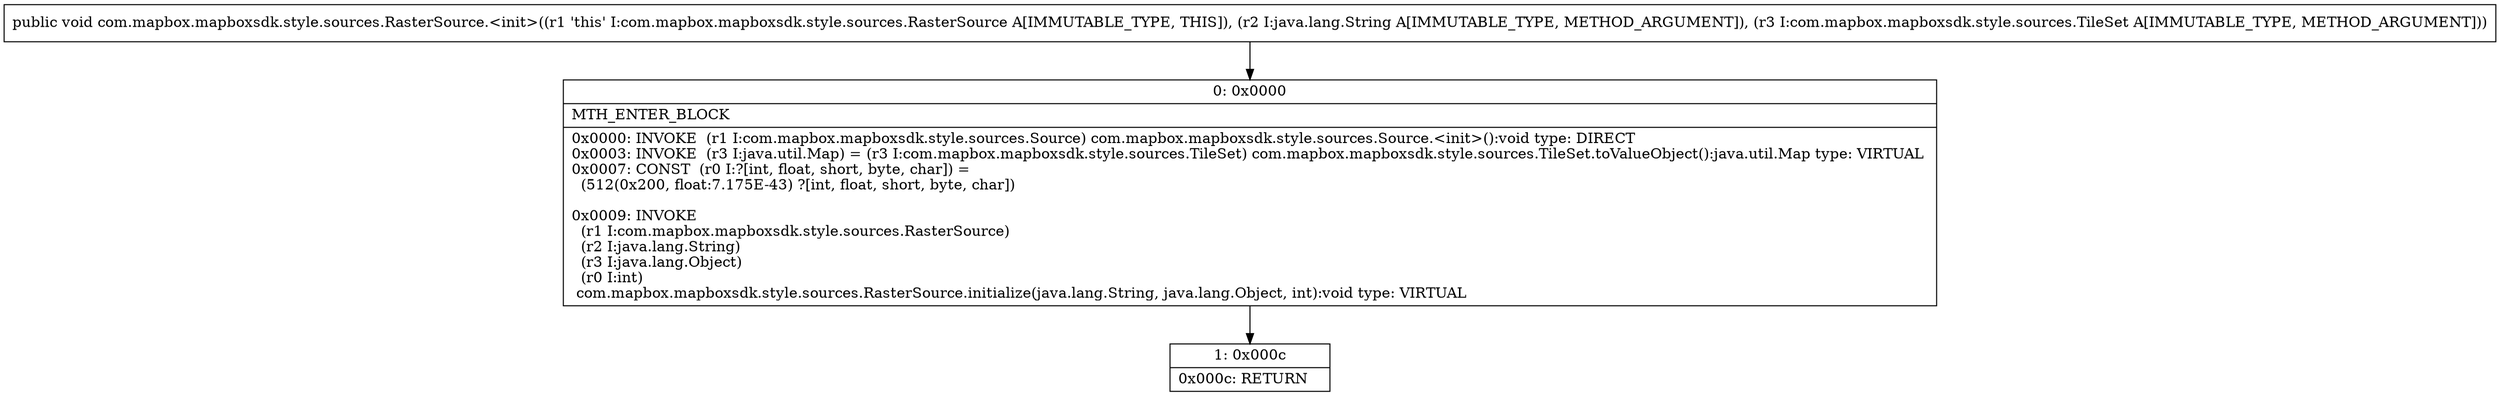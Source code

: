 digraph "CFG forcom.mapbox.mapboxsdk.style.sources.RasterSource.\<init\>(Ljava\/lang\/String;Lcom\/mapbox\/mapboxsdk\/style\/sources\/TileSet;)V" {
Node_0 [shape=record,label="{0\:\ 0x0000|MTH_ENTER_BLOCK\l|0x0000: INVOKE  (r1 I:com.mapbox.mapboxsdk.style.sources.Source) com.mapbox.mapboxsdk.style.sources.Source.\<init\>():void type: DIRECT \l0x0003: INVOKE  (r3 I:java.util.Map) = (r3 I:com.mapbox.mapboxsdk.style.sources.TileSet) com.mapbox.mapboxsdk.style.sources.TileSet.toValueObject():java.util.Map type: VIRTUAL \l0x0007: CONST  (r0 I:?[int, float, short, byte, char]) = \l  (512(0x200, float:7.175E\-43) ?[int, float, short, byte, char])\l \l0x0009: INVOKE  \l  (r1 I:com.mapbox.mapboxsdk.style.sources.RasterSource)\l  (r2 I:java.lang.String)\l  (r3 I:java.lang.Object)\l  (r0 I:int)\l com.mapbox.mapboxsdk.style.sources.RasterSource.initialize(java.lang.String, java.lang.Object, int):void type: VIRTUAL \l}"];
Node_1 [shape=record,label="{1\:\ 0x000c|0x000c: RETURN   \l}"];
MethodNode[shape=record,label="{public void com.mapbox.mapboxsdk.style.sources.RasterSource.\<init\>((r1 'this' I:com.mapbox.mapboxsdk.style.sources.RasterSource A[IMMUTABLE_TYPE, THIS]), (r2 I:java.lang.String A[IMMUTABLE_TYPE, METHOD_ARGUMENT]), (r3 I:com.mapbox.mapboxsdk.style.sources.TileSet A[IMMUTABLE_TYPE, METHOD_ARGUMENT])) }"];
MethodNode -> Node_0;
Node_0 -> Node_1;
}

